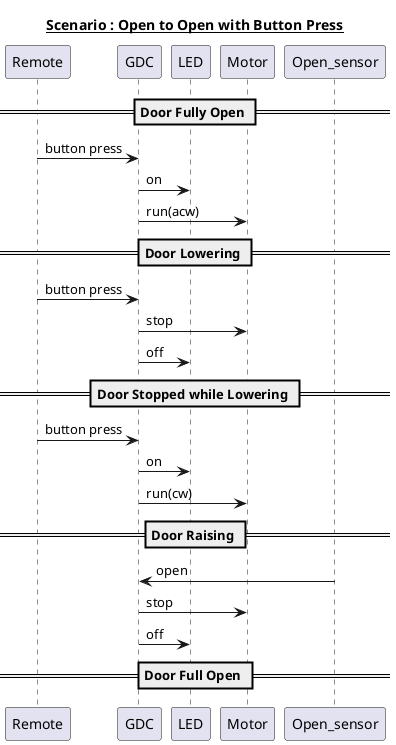 @startuml

title __Scenario : Open to Open with Button Press__

== Door Fully Open ==
Remote -> GDC : button press
GDC -> LED : on
GDC -> Motor : run(acw)
== Door Lowering ==
Remote -> GDC : button press
GDC -> Motor : stop
GDC -> LED : off
== Door Stopped while Lowering ==
Remote -> GDC : button press
GDC -> LED : on
GDC -> Motor : run(cw)
== Door Raising ==
GDC <- Open_sensor : open
GDC -> Motor : stop
GDC -> LED : off
== Door Full Open ==

@enduml
